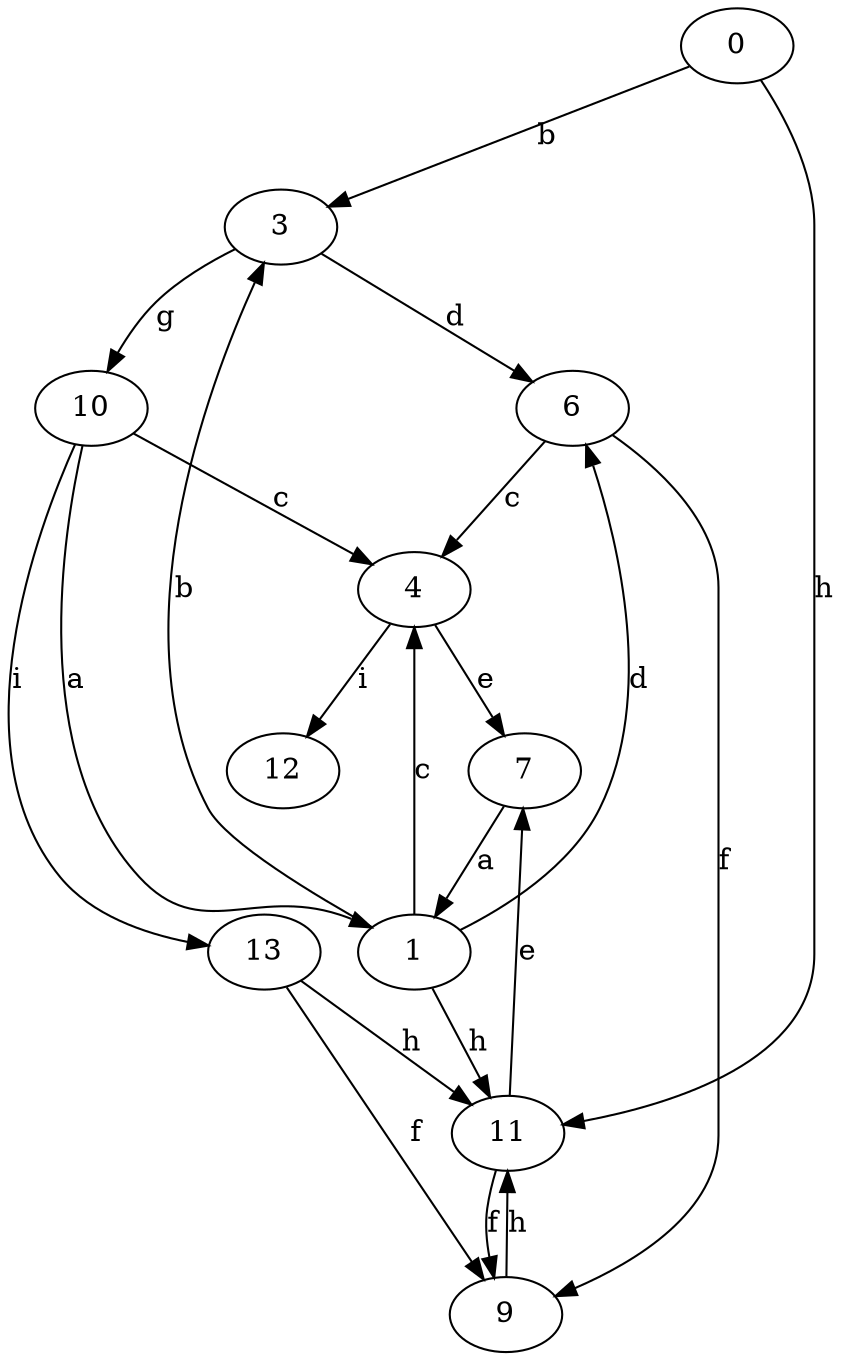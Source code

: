 strict digraph  {
0;
1;
3;
4;
6;
7;
9;
10;
11;
12;
13;
0 -> 3  [label=b];
0 -> 11  [label=h];
1 -> 3  [label=b];
1 -> 4  [label=c];
1 -> 6  [label=d];
1 -> 11  [label=h];
3 -> 6  [label=d];
3 -> 10  [label=g];
4 -> 7  [label=e];
4 -> 12  [label=i];
6 -> 4  [label=c];
6 -> 9  [label=f];
7 -> 1  [label=a];
9 -> 11  [label=h];
10 -> 1  [label=a];
10 -> 4  [label=c];
10 -> 13  [label=i];
11 -> 7  [label=e];
11 -> 9  [label=f];
13 -> 9  [label=f];
13 -> 11  [label=h];
}
